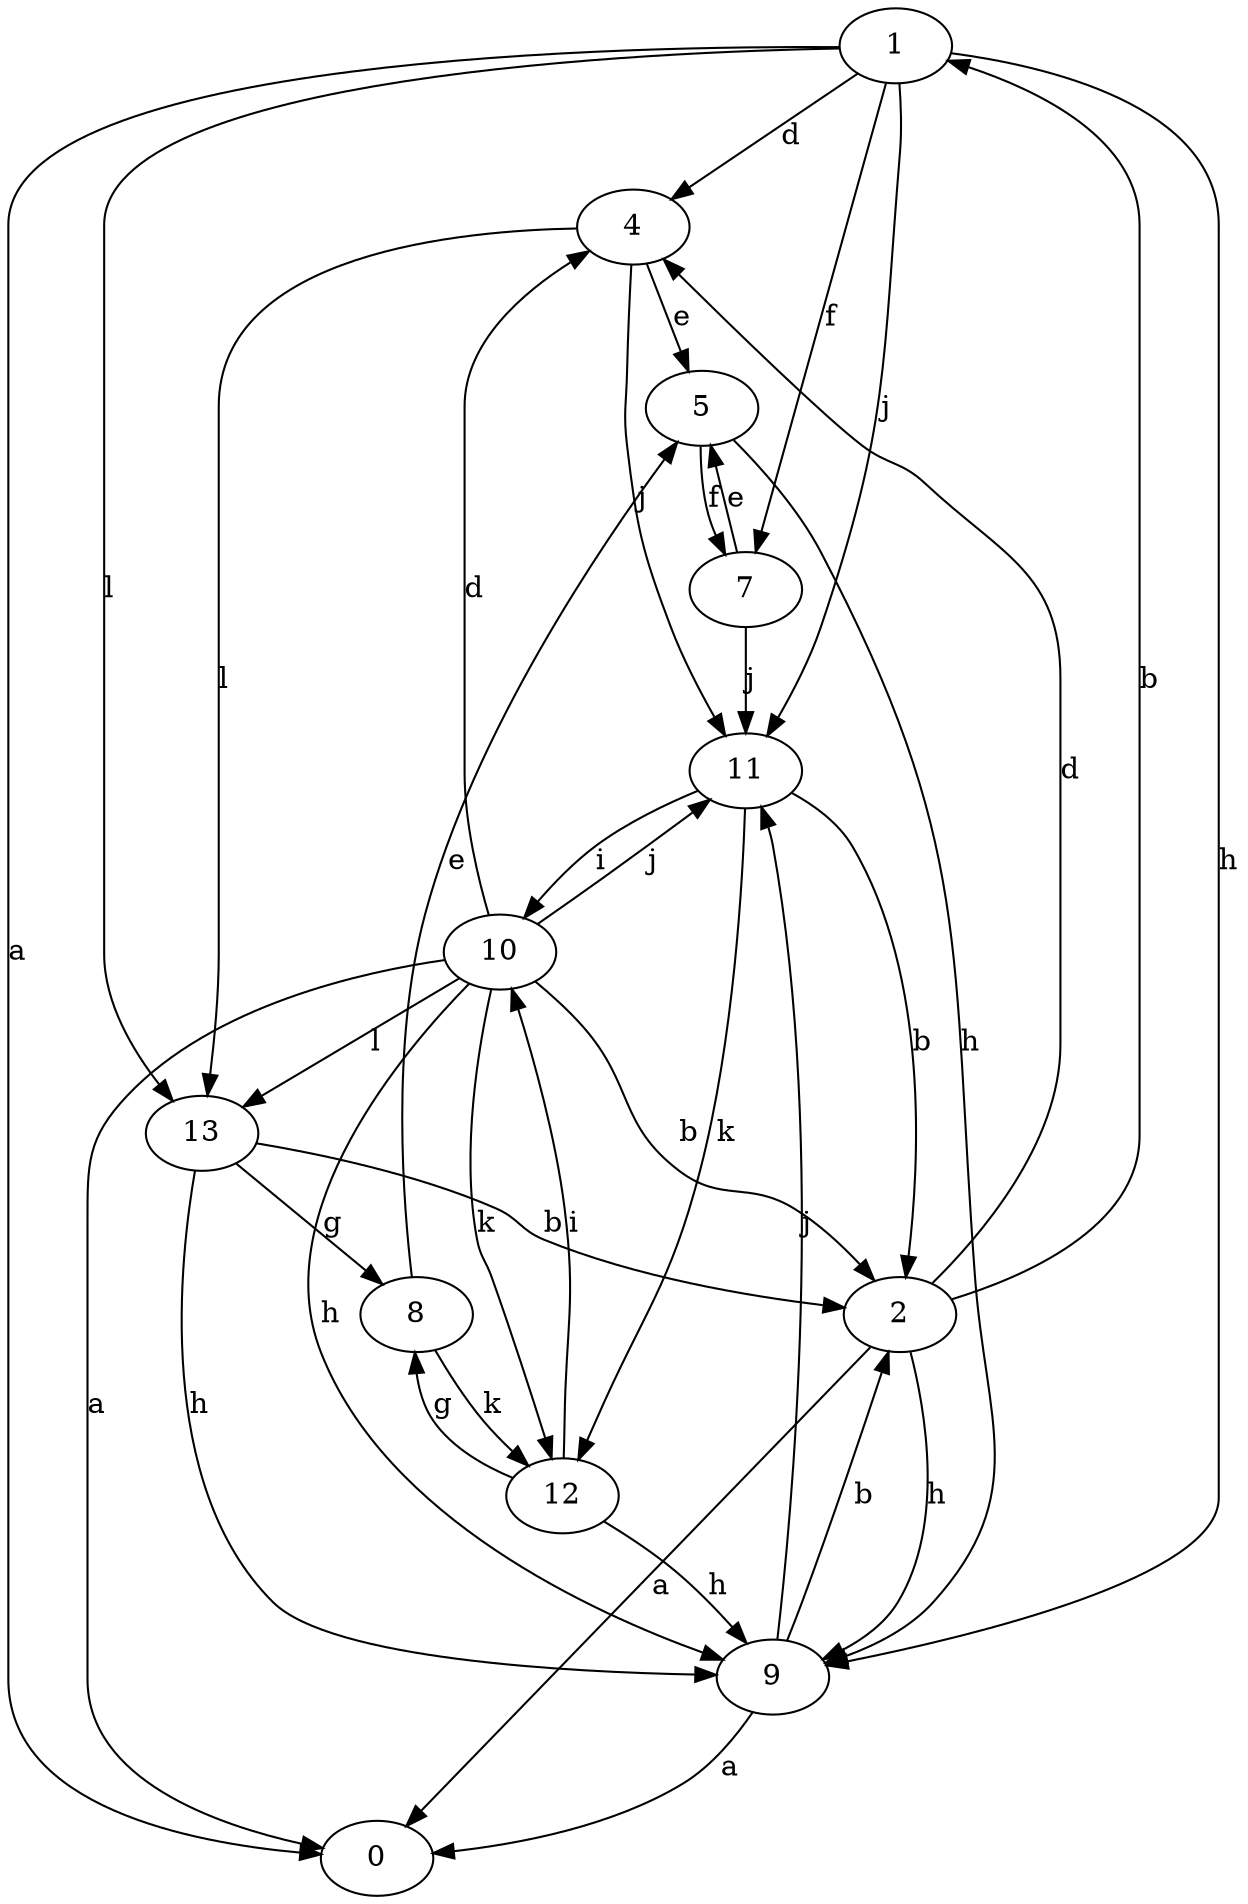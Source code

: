 strict digraph  {
0;
1;
2;
4;
5;
7;
8;
9;
10;
11;
12;
13;
1 -> 0  [label=a];
1 -> 4  [label=d];
1 -> 7  [label=f];
1 -> 9  [label=h];
1 -> 11  [label=j];
1 -> 13  [label=l];
2 -> 0  [label=a];
2 -> 1  [label=b];
2 -> 4  [label=d];
2 -> 9  [label=h];
4 -> 5  [label=e];
4 -> 11  [label=j];
4 -> 13  [label=l];
5 -> 7  [label=f];
5 -> 9  [label=h];
7 -> 5  [label=e];
7 -> 11  [label=j];
8 -> 5  [label=e];
8 -> 12  [label=k];
9 -> 0  [label=a];
9 -> 2  [label=b];
9 -> 11  [label=j];
10 -> 0  [label=a];
10 -> 2  [label=b];
10 -> 4  [label=d];
10 -> 9  [label=h];
10 -> 11  [label=j];
10 -> 12  [label=k];
10 -> 13  [label=l];
11 -> 2  [label=b];
11 -> 10  [label=i];
11 -> 12  [label=k];
12 -> 8  [label=g];
12 -> 9  [label=h];
12 -> 10  [label=i];
13 -> 2  [label=b];
13 -> 8  [label=g];
13 -> 9  [label=h];
}
